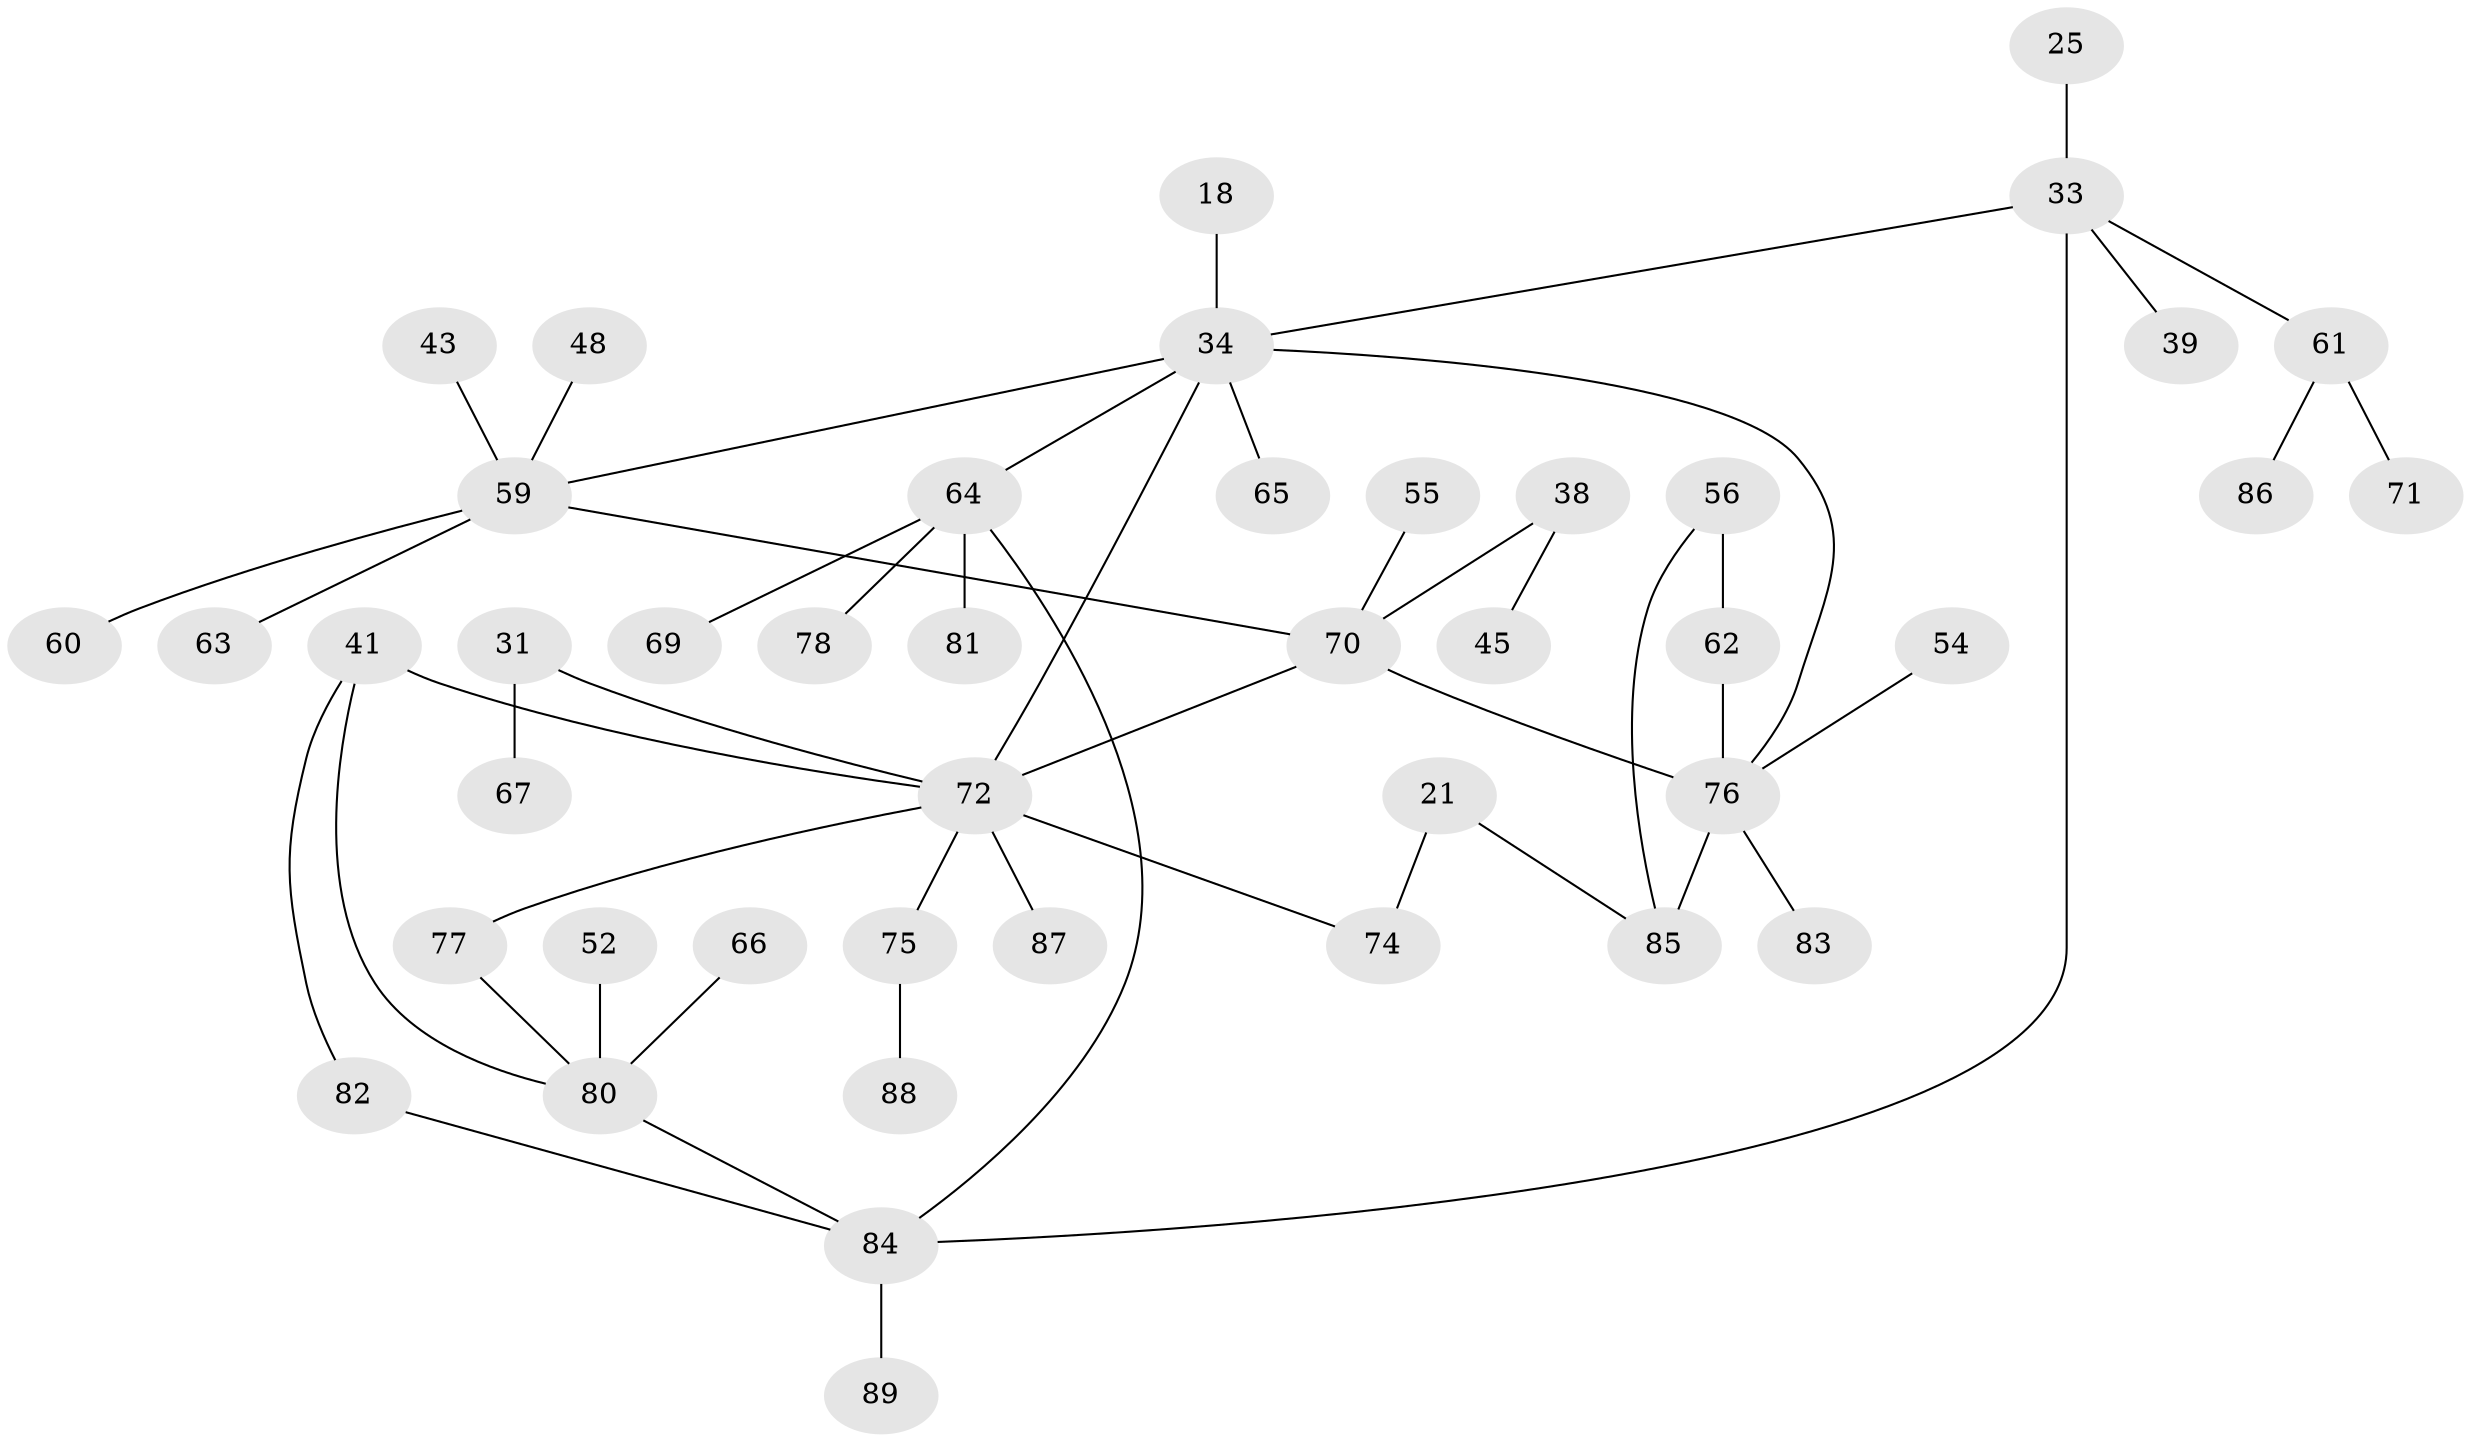 // original degree distribution, {5: 0.06741573033707865, 7: 0.011235955056179775, 3: 0.1797752808988764, 4: 0.06741573033707865, 1: 0.34831460674157305, 2: 0.3146067415730337, 6: 0.011235955056179775}
// Generated by graph-tools (version 1.1) at 2025/42/03/09/25 04:42:21]
// undirected, 44 vertices, 51 edges
graph export_dot {
graph [start="1"]
  node [color=gray90,style=filled];
  18;
  21;
  25;
  31;
  33 [super="+10"];
  34 [super="+2+3+6"];
  38;
  39;
  41 [super="+37"];
  43;
  45;
  48;
  52;
  54;
  55;
  56 [super="+53"];
  59 [super="+32+35+47"];
  60;
  61 [super="+13+15"];
  62;
  63;
  64 [super="+36"];
  65;
  66;
  67;
  69;
  70 [super="+12"];
  71;
  72 [super="+30+40"];
  74;
  75;
  76 [super="+27+68"];
  77;
  78;
  80 [super="+73+49"];
  81;
  82;
  83;
  84 [super="+57+79+58"];
  85 [super="+8+50"];
  86;
  87;
  88;
  89;
  18 -- 34;
  21 -- 74;
  21 -- 85;
  25 -- 33;
  31 -- 67;
  31 -- 72;
  33 -- 39;
  33 -- 34 [weight=2];
  33 -- 61;
  33 -- 84;
  34 -- 65;
  34 -- 72 [weight=2];
  34 -- 59;
  34 -- 76;
  34 -- 64;
  38 -- 45;
  38 -- 70;
  41 -- 82;
  41 -- 72 [weight=2];
  41 -- 80;
  43 -- 59;
  48 -- 59;
  52 -- 80;
  54 -- 76;
  55 -- 70;
  56 -- 85;
  56 -- 62;
  59 -- 63;
  59 -- 70;
  59 -- 60;
  61 -- 71;
  61 -- 86;
  62 -- 76;
  64 -- 84;
  64 -- 81;
  64 -- 69;
  64 -- 78;
  66 -- 80;
  70 -- 72;
  70 -- 76;
  72 -- 74;
  72 -- 87;
  72 -- 75;
  72 -- 77;
  75 -- 88;
  76 -- 85 [weight=3];
  76 -- 83;
  77 -- 80;
  80 -- 84;
  82 -- 84;
  84 -- 89;
}
